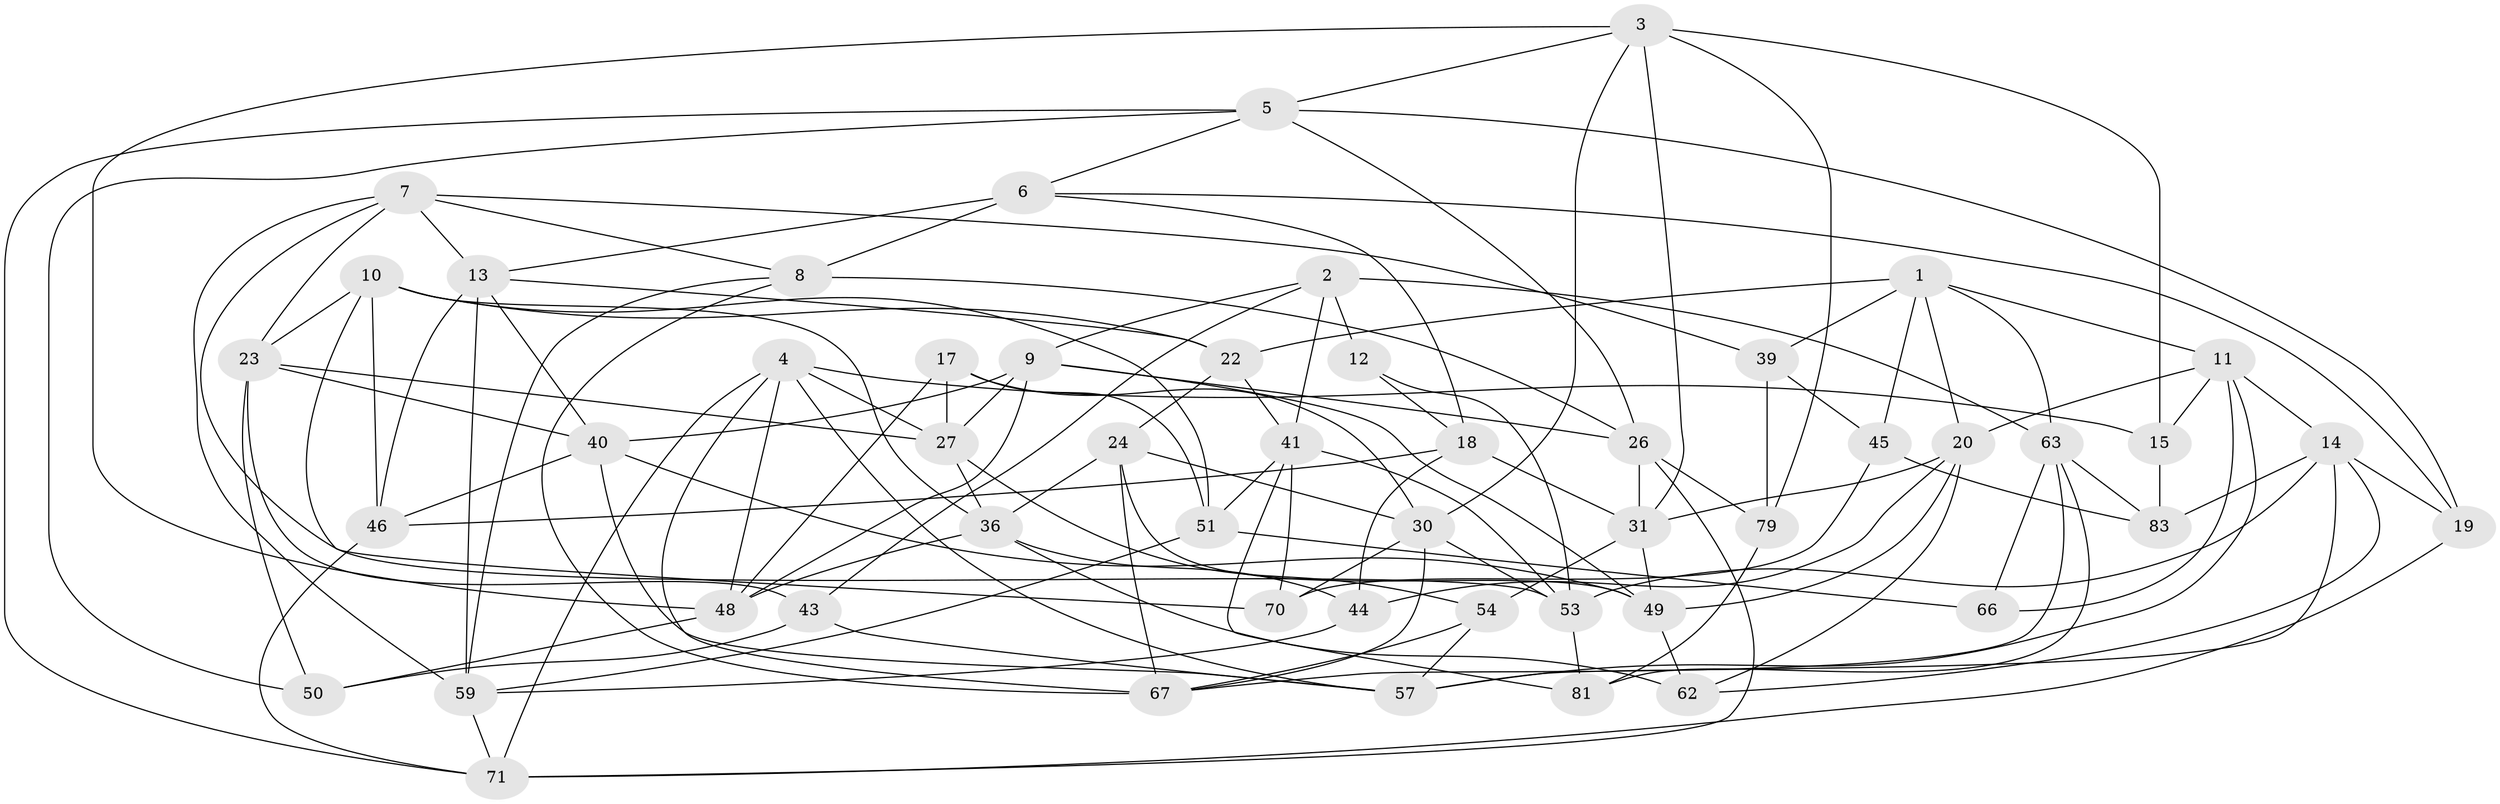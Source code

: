 // original degree distribution, {4: 1.0}
// Generated by graph-tools (version 1.1) at 2025/11/02/27/25 16:11:46]
// undirected, 51 vertices, 132 edges
graph export_dot {
graph [start="1"]
  node [color=gray90,style=filled];
  1 [super="+38"];
  2 [super="+55"];
  3 [super="+25"];
  4 [super="+42"];
  5 [super="+80"];
  6 [super="+72"];
  7 [super="+28"];
  8 [super="+16"];
  9 [super="+52"];
  10 [super="+21"];
  11 [super="+33"];
  12;
  13 [super="+32"];
  14 [super="+56"];
  15;
  17;
  18 [super="+75"];
  19;
  20 [super="+47"];
  22 [super="+85"];
  23 [super="+65"];
  24 [super="+61"];
  26 [super="+35"];
  27 [super="+29"];
  30 [super="+34"];
  31 [super="+86"];
  36 [super="+37"];
  39;
  40 [super="+77"];
  41 [super="+60"];
  43;
  44;
  45;
  46 [super="+69"];
  48 [super="+68"];
  49 [super="+82"];
  50;
  51 [super="+58"];
  53 [super="+74"];
  54;
  57 [super="+64"];
  59 [super="+78"];
  62;
  63 [super="+76"];
  66;
  67 [super="+73"];
  70;
  71 [super="+84"];
  79;
  81;
  83;
  1 -- 22;
  1 -- 39;
  1 -- 20;
  1 -- 45;
  1 -- 11;
  1 -- 63;
  2 -- 43;
  2 -- 12 [weight=2];
  2 -- 9;
  2 -- 41;
  2 -- 63;
  3 -- 48;
  3 -- 79;
  3 -- 31;
  3 -- 5;
  3 -- 15;
  3 -- 30;
  4 -- 57;
  4 -- 67;
  4 -- 48;
  4 -- 27;
  4 -- 15;
  4 -- 71;
  5 -- 6;
  5 -- 19;
  5 -- 50;
  5 -- 26;
  5 -- 71;
  6 -- 13;
  6 -- 8 [weight=2];
  6 -- 18;
  6 -- 19;
  7 -- 39;
  7 -- 8;
  7 -- 59;
  7 -- 13;
  7 -- 53;
  7 -- 23;
  8 -- 59;
  8 -- 26;
  8 -- 67;
  9 -- 40;
  9 -- 48;
  9 -- 49;
  9 -- 26;
  9 -- 27;
  10 -- 22;
  10 -- 51;
  10 -- 46;
  10 -- 36;
  10 -- 70;
  10 -- 23;
  11 -- 14;
  11 -- 15;
  11 -- 20;
  11 -- 66;
  11 -- 57;
  12 -- 18;
  12 -- 53;
  13 -- 22;
  13 -- 46;
  13 -- 40;
  13 -- 59;
  14 -- 83;
  14 -- 62;
  14 -- 57;
  14 -- 19;
  14 -- 53;
  15 -- 83;
  17 -- 30;
  17 -- 27;
  17 -- 51;
  17 -- 48;
  18 -- 46 [weight=2];
  18 -- 44;
  18 -- 31;
  19 -- 71;
  20 -- 62;
  20 -- 44;
  20 -- 49;
  20 -- 31;
  22 -- 24 [weight=2];
  22 -- 41;
  23 -- 40;
  23 -- 50;
  23 -- 27;
  23 -- 43;
  24 -- 49;
  24 -- 30;
  24 -- 67;
  24 -- 36;
  26 -- 71;
  26 -- 79;
  26 -- 31;
  27 -- 36;
  27 -- 54;
  30 -- 53;
  30 -- 70;
  30 -- 67;
  31 -- 54;
  31 -- 49;
  36 -- 44;
  36 -- 48;
  36 -- 62;
  39 -- 45;
  39 -- 79;
  40 -- 57;
  40 -- 46;
  40 -- 49;
  41 -- 70;
  41 -- 51;
  41 -- 81;
  41 -- 53;
  43 -- 50;
  43 -- 57;
  44 -- 59;
  45 -- 83;
  45 -- 70;
  46 -- 71;
  48 -- 50;
  49 -- 62;
  51 -- 66 [weight=2];
  51 -- 59;
  53 -- 81;
  54 -- 57;
  54 -- 67;
  59 -- 71;
  63 -- 66;
  63 -- 67;
  63 -- 81;
  63 -- 83;
  79 -- 81;
}
